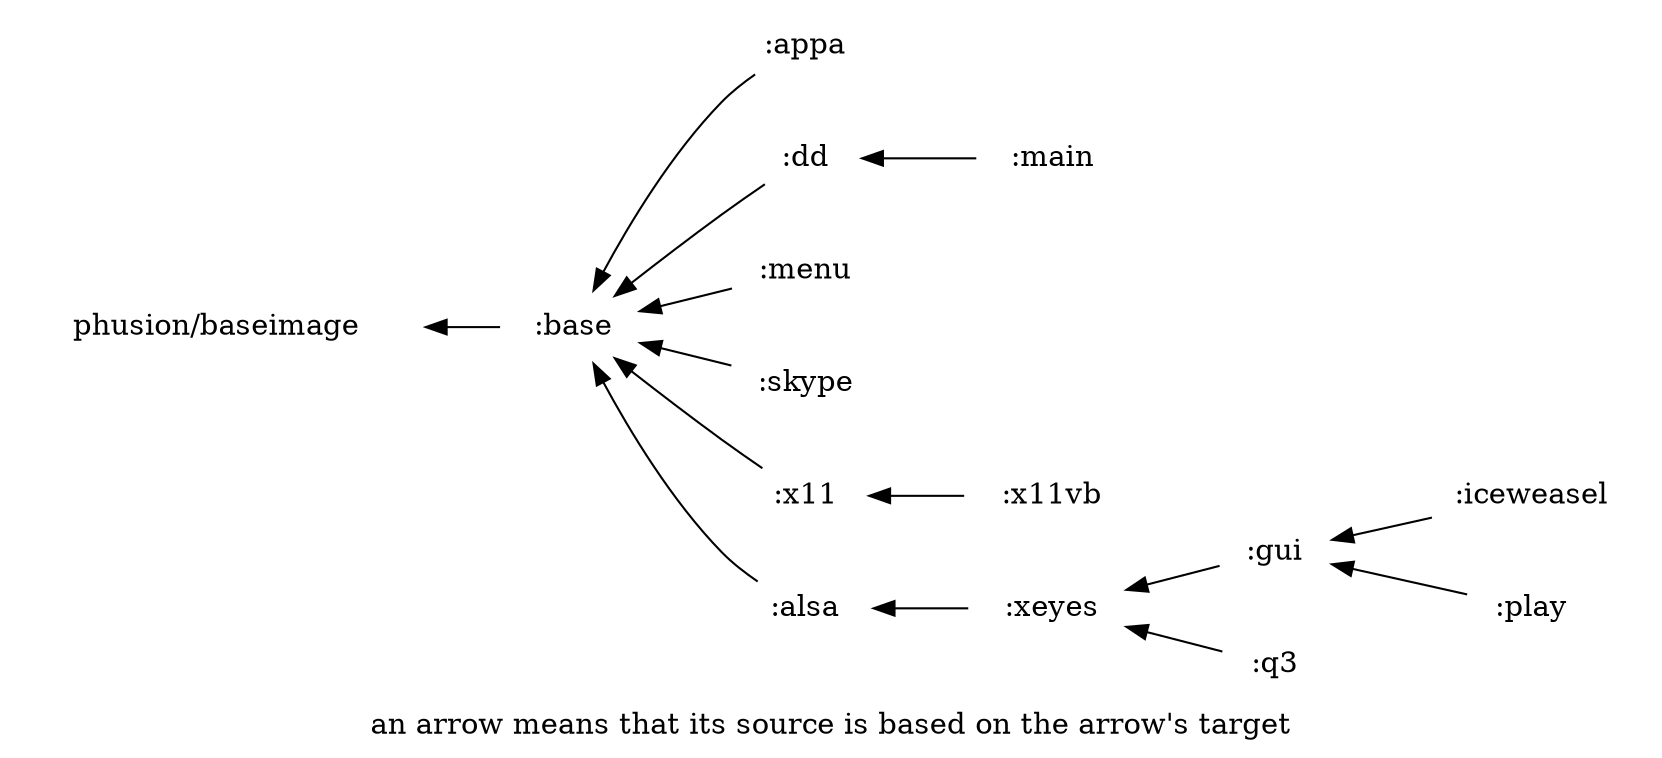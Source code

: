 digraph deps{ graph [label="an arrow means that its source is based on the arrow's target", labelloc=b]; node [color=white]; rankdir = RL;
":alsa" -> ":base" ;
":appa" -> ":base" ;
":base" -> "phusion/baseimage" ;
":dd" -> ":base" ;
":gui" -> ":xeyes" ;
":iceweasel" -> ":gui" ;
":main" -> ":dd" ;
":menu" -> ":base" ;
":play" -> ":gui" ;
":q3" -> ":xeyes" ;
":skype" -> ":base" ;
":x11" -> ":base" ;
":x11vb" -> ":x11" ;
":xeyes" -> ":alsa" ;
}

